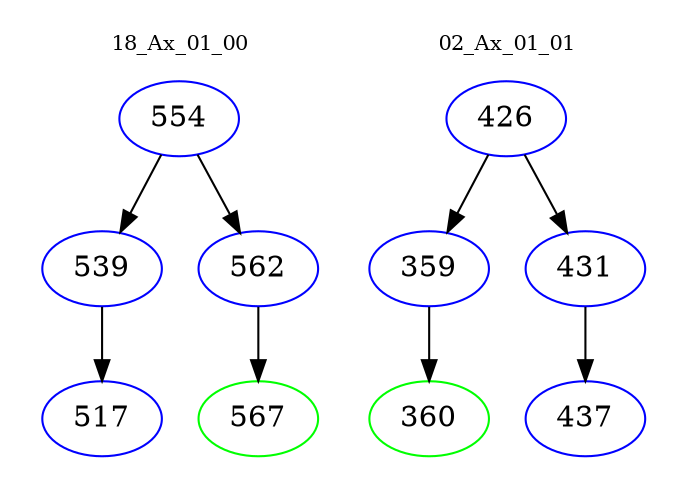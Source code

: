 digraph{
subgraph cluster_0 {
color = white
label = "18_Ax_01_00";
fontsize=10;
T0_554 [label="554", color="blue"]
T0_554 -> T0_539 [color="black"]
T0_539 [label="539", color="blue"]
T0_539 -> T0_517 [color="black"]
T0_517 [label="517", color="blue"]
T0_554 -> T0_562 [color="black"]
T0_562 [label="562", color="blue"]
T0_562 -> T0_567 [color="black"]
T0_567 [label="567", color="green"]
}
subgraph cluster_1 {
color = white
label = "02_Ax_01_01";
fontsize=10;
T1_426 [label="426", color="blue"]
T1_426 -> T1_359 [color="black"]
T1_359 [label="359", color="blue"]
T1_359 -> T1_360 [color="black"]
T1_360 [label="360", color="green"]
T1_426 -> T1_431 [color="black"]
T1_431 [label="431", color="blue"]
T1_431 -> T1_437 [color="black"]
T1_437 [label="437", color="blue"]
}
}
